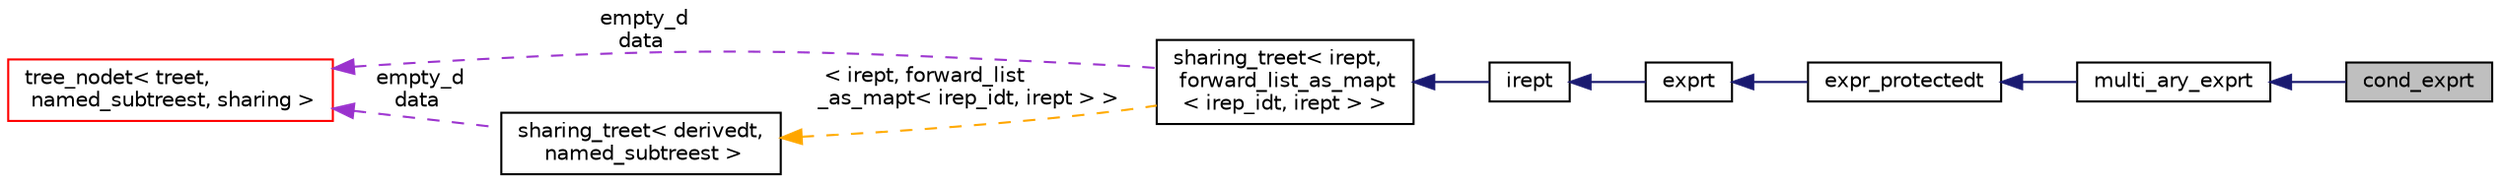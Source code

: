 digraph "cond_exprt"
{
 // LATEX_PDF_SIZE
  bgcolor="transparent";
  edge [fontname="Helvetica",fontsize="10",labelfontname="Helvetica",labelfontsize="10"];
  node [fontname="Helvetica",fontsize="10",shape=record];
  rankdir="LR";
  Node1 [label="cond_exprt",height=0.2,width=0.4,color="black", fillcolor="grey75", style="filled", fontcolor="black",tooltip="this is a parametric version of an if-expression: it returns the value of the first case (using the o..."];
  Node2 -> Node1 [dir="back",color="midnightblue",fontsize="10",style="solid",fontname="Helvetica"];
  Node2 [label="multi_ary_exprt",height=0.2,width=0.4,color="black",URL="$classmulti__ary__exprt.html",tooltip="A base class for multi-ary expressions Associativity is not specified."];
  Node3 -> Node2 [dir="back",color="midnightblue",fontsize="10",style="solid",fontname="Helvetica"];
  Node3 [label="expr_protectedt",height=0.2,width=0.4,color="black",URL="$classexpr__protectedt.html",tooltip="Base class for all expressions."];
  Node4 -> Node3 [dir="back",color="midnightblue",fontsize="10",style="solid",fontname="Helvetica"];
  Node4 [label="exprt",height=0.2,width=0.4,color="black",URL="$classexprt.html",tooltip="Base class for all expressions."];
  Node5 -> Node4 [dir="back",color="midnightblue",fontsize="10",style="solid",fontname="Helvetica"];
  Node5 [label="irept",height=0.2,width=0.4,color="black",URL="$classirept.html",tooltip="There are a large number of kinds of tree structured or tree-like data in CPROVER."];
  Node6 -> Node5 [dir="back",color="midnightblue",fontsize="10",style="solid",fontname="Helvetica"];
  Node6 [label="sharing_treet\< irept,\l forward_list_as_mapt\l\< irep_idt, irept \> \>",height=0.2,width=0.4,color="black",URL="$classsharing__treet.html",tooltip=" "];
  Node7 -> Node6 [dir="back",color="darkorchid3",fontsize="10",style="dashed",label=" empty_d\ndata" ,fontname="Helvetica"];
  Node7 [label="tree_nodet\< treet,\l named_subtreest, sharing \>",height=0.2,width=0.4,color="red",URL="$classtree__nodet.html",tooltip="A node with data in a tree, it contains:"];
  Node13 -> Node6 [dir="back",color="orange",fontsize="10",style="dashed",label=" \< irept, forward_list\l_as_mapt\< irep_idt, irept \> \>" ,fontname="Helvetica"];
  Node13 [label="sharing_treet\< derivedt,\l named_subtreest \>",height=0.2,width=0.4,color="black",URL="$classsharing__treet.html",tooltip="Base class for tree-like data structures with sharing."];
  Node7 -> Node13 [dir="back",color="darkorchid3",fontsize="10",style="dashed",label=" empty_d\ndata" ,fontname="Helvetica"];
}
